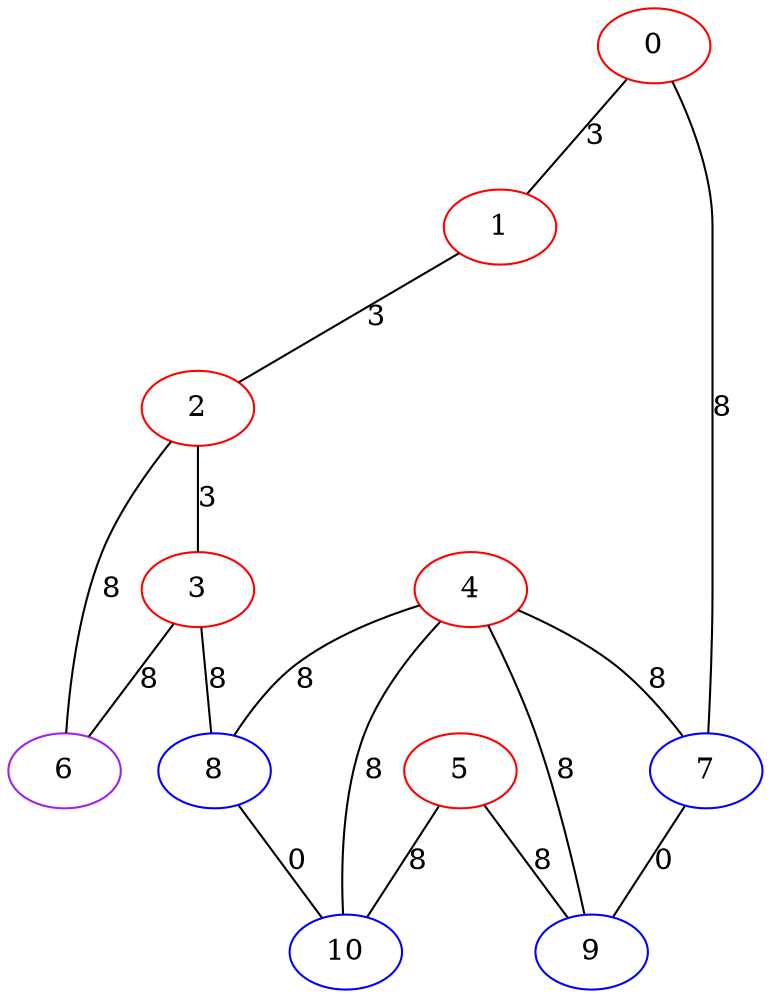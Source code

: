 graph "" {
0 [color=red, weight=1];
1 [color=red, weight=1];
2 [color=red, weight=1];
3 [color=red, weight=1];
4 [color=red, weight=1];
5 [color=red, weight=1];
6 [color=purple, weight=4];
7 [color=blue, weight=3];
8 [color=blue, weight=3];
9 [color=blue, weight=3];
10 [color=blue, weight=3];
0 -- 1  [key=0, label=3];
0 -- 7  [key=0, label=8];
1 -- 2  [key=0, label=3];
2 -- 3  [key=0, label=3];
2 -- 6  [key=0, label=8];
3 -- 8  [key=0, label=8];
3 -- 6  [key=0, label=8];
4 -- 8  [key=0, label=8];
4 -- 9  [key=0, label=8];
4 -- 10  [key=0, label=8];
4 -- 7  [key=0, label=8];
5 -- 9  [key=0, label=8];
5 -- 10  [key=0, label=8];
7 -- 9  [key=0, label=0];
8 -- 10  [key=0, label=0];
}
